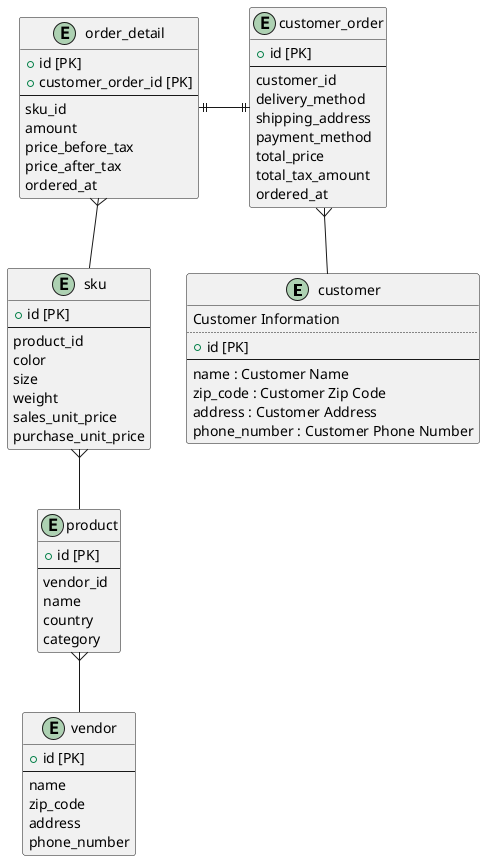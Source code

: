 @startuml

entity "customer" {
  Customer Information
  ..
  + id [PK]
  --
  name : Customer Name
  zip_code : Customer Zip Code
  address : Customer Address
  phone_number : Customer Phone Number
}

entity "customer_order" {
  + id [PK]
  --
  customer_id
  delivery_method
  shipping_address
  payment_method
  total_price
  total_tax_amount
  ordered_at
}

entity "order_detail" {
  + id [PK]
  + customer_order_id [PK]
  --
  sku_id
  amount
  price_before_tax
  price_after_tax
  ordered_at
}

entity "product" {
  + id [PK]
  --
  vendor_id
  name
  country
  category
}

entity "sku" {
  + id [PK]
  --
  product_id
  color
  size
  weight
  sales_unit_price
  purchase_unit_price
}

entity "vendor" {
  + id [PK]
  --
  name
  zip_code
  address
  phone_number
}

 customer_order }-- customer

 order_detail }-- sku

 order_detail ||-|| customer_order

 product }-- vendor

 sku }-- product
@enduml
